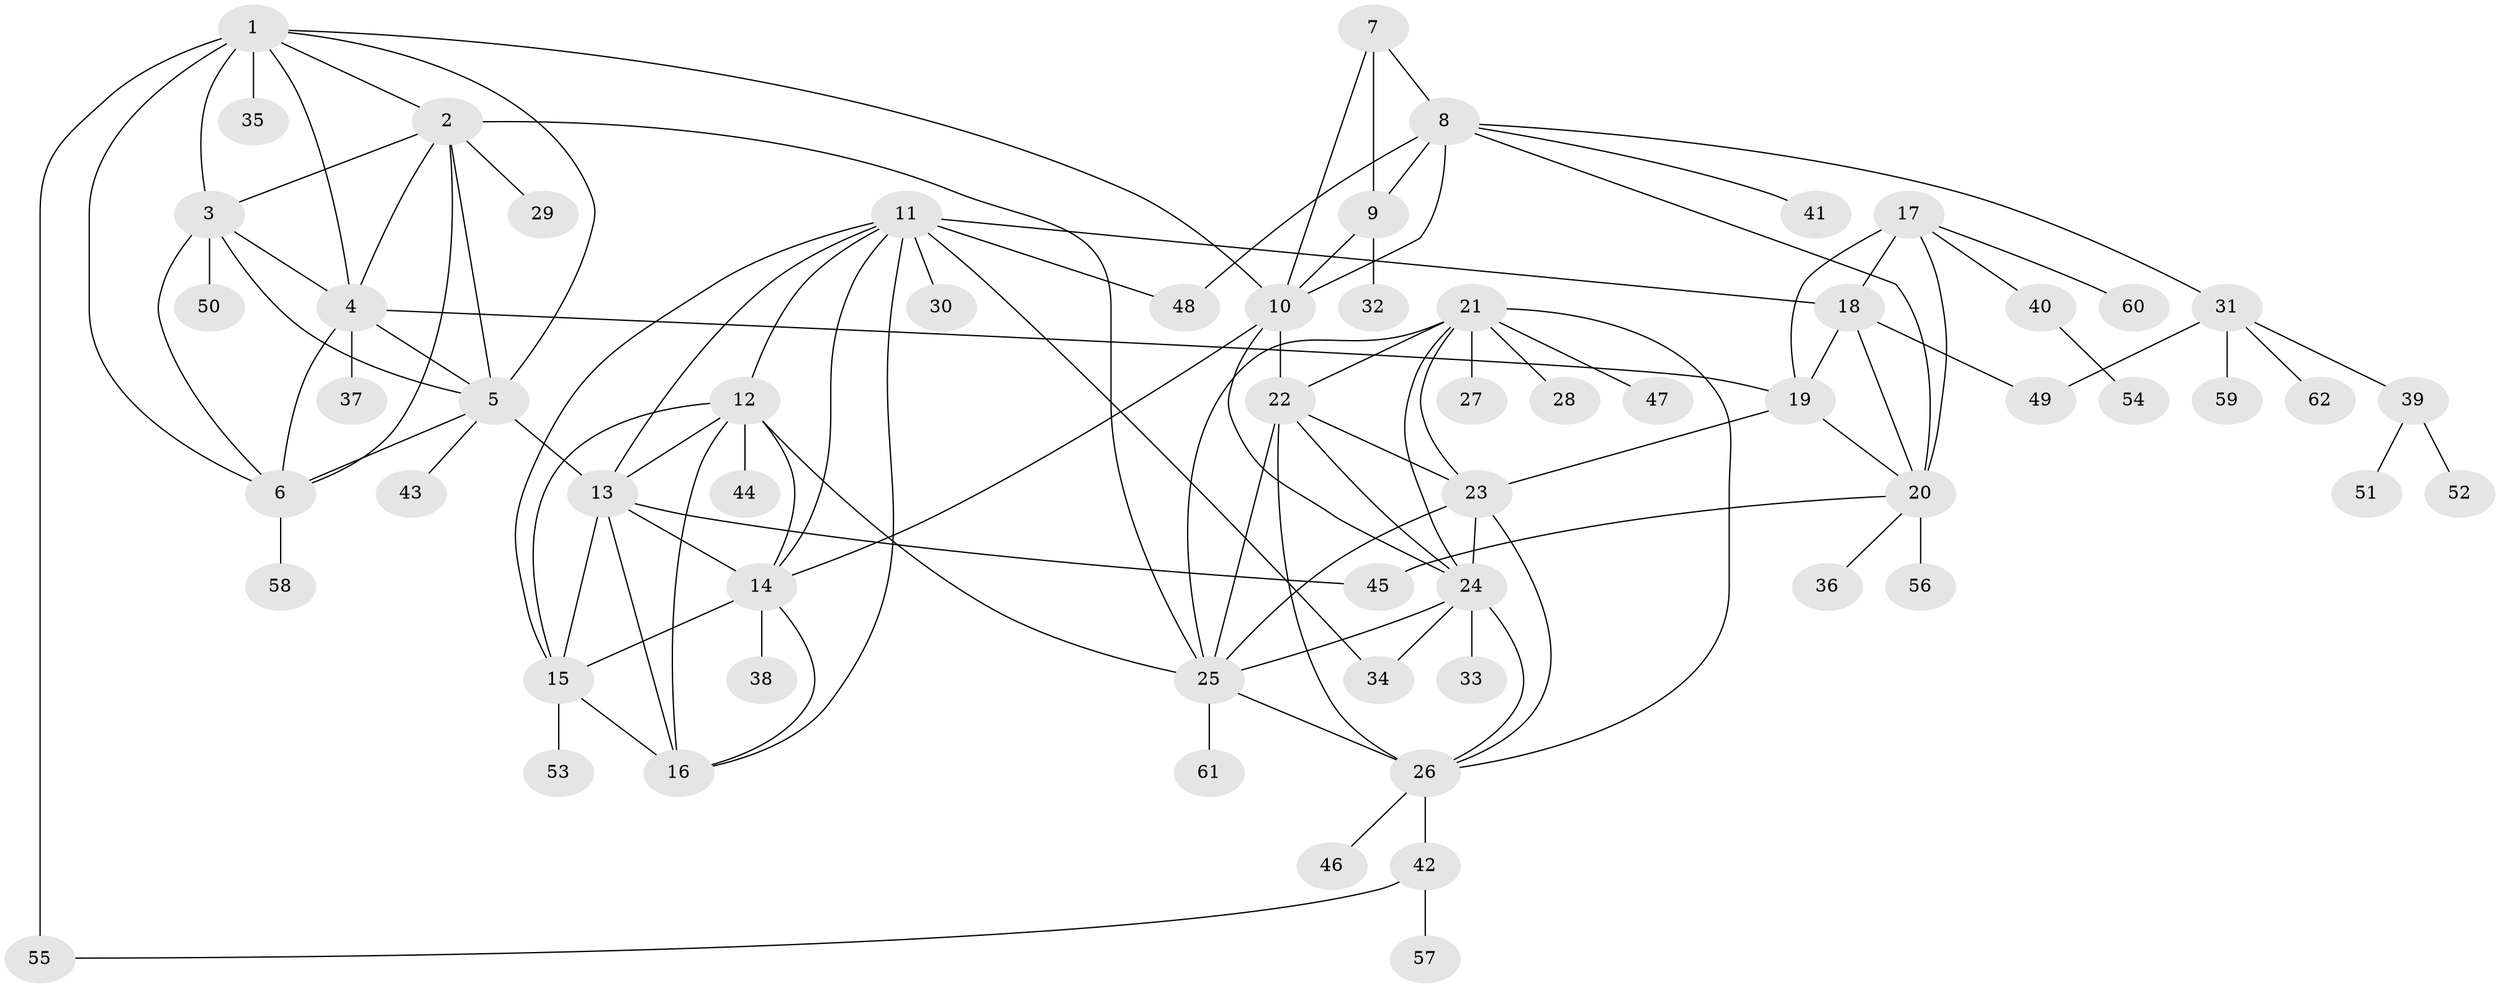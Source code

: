 // original degree distribution, {10: 0.03225806451612903, 9: 0.04032258064516129, 8: 0.056451612903225805, 7: 0.024193548387096774, 6: 0.03225806451612903, 11: 0.024193548387096774, 5: 0.03225806451612903, 13: 0.008064516129032258, 1: 0.5967741935483871, 2: 0.12096774193548387, 4: 0.016129032258064516, 3: 0.016129032258064516}
// Generated by graph-tools (version 1.1) at 2025/37/03/09/25 02:37:21]
// undirected, 62 vertices, 109 edges
graph export_dot {
graph [start="1"]
  node [color=gray90,style=filled];
  1;
  2;
  3;
  4;
  5;
  6;
  7;
  8;
  9;
  10;
  11;
  12;
  13;
  14;
  15;
  16;
  17;
  18;
  19;
  20;
  21;
  22;
  23;
  24;
  25;
  26;
  27;
  28;
  29;
  30;
  31;
  32;
  33;
  34;
  35;
  36;
  37;
  38;
  39;
  40;
  41;
  42;
  43;
  44;
  45;
  46;
  47;
  48;
  49;
  50;
  51;
  52;
  53;
  54;
  55;
  56;
  57;
  58;
  59;
  60;
  61;
  62;
  1 -- 2 [weight=1.0];
  1 -- 3 [weight=1.0];
  1 -- 4 [weight=1.0];
  1 -- 5 [weight=1.0];
  1 -- 6 [weight=1.0];
  1 -- 10 [weight=1.0];
  1 -- 35 [weight=1.0];
  1 -- 55 [weight=2.0];
  2 -- 3 [weight=1.0];
  2 -- 4 [weight=1.0];
  2 -- 5 [weight=1.0];
  2 -- 6 [weight=1.0];
  2 -- 25 [weight=1.0];
  2 -- 29 [weight=2.0];
  3 -- 4 [weight=1.0];
  3 -- 5 [weight=1.0];
  3 -- 6 [weight=1.0];
  3 -- 50 [weight=2.0];
  4 -- 5 [weight=1.0];
  4 -- 6 [weight=1.0];
  4 -- 19 [weight=1.0];
  4 -- 37 [weight=3.0];
  5 -- 6 [weight=1.0];
  5 -- 13 [weight=1.0];
  5 -- 43 [weight=2.0];
  6 -- 58 [weight=1.0];
  7 -- 8 [weight=1.0];
  7 -- 9 [weight=3.0];
  7 -- 10 [weight=1.0];
  8 -- 9 [weight=3.0];
  8 -- 10 [weight=1.0];
  8 -- 20 [weight=1.0];
  8 -- 31 [weight=1.0];
  8 -- 41 [weight=2.0];
  8 -- 48 [weight=1.0];
  9 -- 10 [weight=3.0];
  9 -- 32 [weight=3.0];
  10 -- 14 [weight=1.0];
  10 -- 22 [weight=1.0];
  10 -- 24 [weight=1.0];
  11 -- 12 [weight=1.0];
  11 -- 13 [weight=1.0];
  11 -- 14 [weight=1.0];
  11 -- 15 [weight=1.0];
  11 -- 16 [weight=1.0];
  11 -- 18 [weight=1.0];
  11 -- 30 [weight=1.0];
  11 -- 34 [weight=2.0];
  11 -- 48 [weight=1.0];
  12 -- 13 [weight=1.0];
  12 -- 14 [weight=1.0];
  12 -- 15 [weight=1.0];
  12 -- 16 [weight=1.0];
  12 -- 25 [weight=1.0];
  12 -- 44 [weight=1.0];
  13 -- 14 [weight=1.0];
  13 -- 15 [weight=1.0];
  13 -- 16 [weight=1.0];
  13 -- 45 [weight=1.0];
  14 -- 15 [weight=1.0];
  14 -- 16 [weight=1.0];
  14 -- 38 [weight=3.0];
  15 -- 16 [weight=1.0];
  15 -- 53 [weight=3.0];
  17 -- 18 [weight=3.0];
  17 -- 19 [weight=3.0];
  17 -- 20 [weight=3.0];
  17 -- 40 [weight=1.0];
  17 -- 60 [weight=1.0];
  18 -- 19 [weight=1.0];
  18 -- 20 [weight=1.0];
  18 -- 49 [weight=1.0];
  19 -- 20 [weight=1.0];
  19 -- 23 [weight=1.0];
  20 -- 36 [weight=1.0];
  20 -- 45 [weight=1.0];
  20 -- 56 [weight=4.0];
  21 -- 22 [weight=1.0];
  21 -- 23 [weight=1.0];
  21 -- 24 [weight=1.0];
  21 -- 25 [weight=1.0];
  21 -- 26 [weight=1.0];
  21 -- 27 [weight=3.0];
  21 -- 28 [weight=1.0];
  21 -- 47 [weight=1.0];
  22 -- 23 [weight=1.0];
  22 -- 24 [weight=1.0];
  22 -- 25 [weight=1.0];
  22 -- 26 [weight=1.0];
  23 -- 24 [weight=1.0];
  23 -- 25 [weight=1.0];
  23 -- 26 [weight=1.0];
  24 -- 25 [weight=1.0];
  24 -- 26 [weight=1.0];
  24 -- 33 [weight=1.0];
  24 -- 34 [weight=1.0];
  25 -- 26 [weight=1.0];
  25 -- 61 [weight=1.0];
  26 -- 42 [weight=1.0];
  26 -- 46 [weight=1.0];
  31 -- 39 [weight=1.0];
  31 -- 49 [weight=1.0];
  31 -- 59 [weight=1.0];
  31 -- 62 [weight=1.0];
  39 -- 51 [weight=1.0];
  39 -- 52 [weight=1.0];
  40 -- 54 [weight=1.0];
  42 -- 55 [weight=1.0];
  42 -- 57 [weight=1.0];
}
